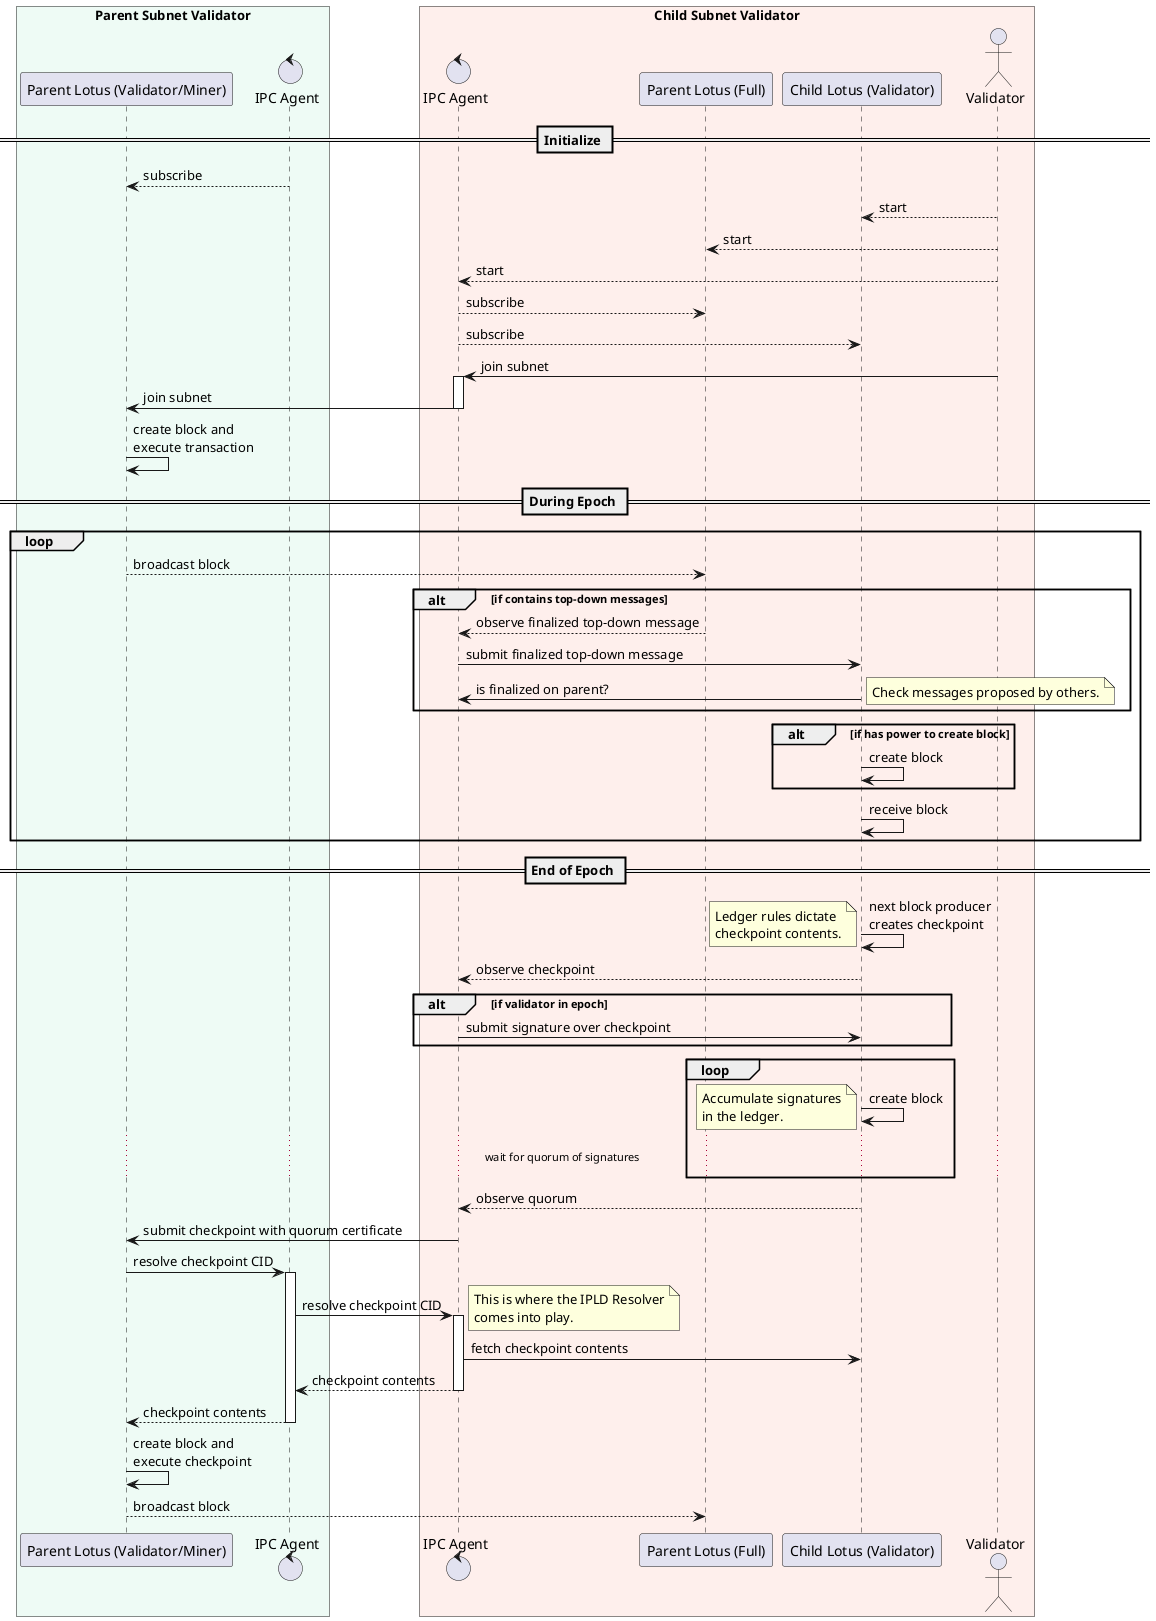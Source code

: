 @startuml Submit Checkpoint
box "Parent Subnet Validator" #EEFBF5
participant "Parent Lotus (Validator/Miner)" as parent_lotus
control     "IPC Agent" as parent_agent
end box

box "Child Subnet Validator" #FEEFEC
control     "IPC Agent" as child_agent
participant "Parent Lotus (Full)" as full_lotus
participant "Child Lotus (Validator)" as child_lotus
actor "Validator" as validator
end box

== Initialize ==

parent_agent --> parent_lotus: subscribe

validator --> child_lotus: start
validator --> full_lotus: start
validator --> child_agent: start

child_agent --> full_lotus: subscribe
child_agent --> child_lotus: subscribe

validator -> child_agent ++: join subnet
child_agent -> parent_lotus --: join subnet
parent_lotus -> parent_lotus: create block and\nexecute transaction

== During Epoch ==

loop
  parent_lotus --> full_lotus: broadcast block
  alt if contains top-down messages
    full_lotus --> child_agent: observe finalized top-down message
    child_agent -> child_lotus: submit finalized top-down message
    child_lotus -> child_agent: is finalized on parent?
    note right
      Check messages proposed by others.
    end note
  end

  alt if has power to create block
    child_lotus -> child_lotus: create block
  end

  child_lotus -> child_lotus: receive block
end

== End of Epoch ==

child_lotus -> child_lotus: next block producer\ncreates checkpoint
note left
  Ledger rules dictate
  checkpoint contents.
end note
child_lotus --> child_agent: observe checkpoint

alt if validator in epoch
  child_agent -> child_lotus: submit signature over checkpoint
end

loop
  child_lotus -> child_lotus: create block
  note left
    Accumulate signatures
    in the ledger.
  end note
  ... wait for quorum of signatures ...
end

child_lotus --> child_agent: observe quorum
child_agent -> parent_lotus: submit checkpoint with quorum certificate

parent_lotus -> parent_agent ++: resolve checkpoint CID
parent_agent -> child_agent ++: resolve checkpoint CID
note right
This is where the IPLD Resolver
comes into play.
end note
child_agent -> child_lotus: fetch checkpoint contents
return checkpoint contents
return checkpoint contents

parent_lotus -> parent_lotus: create block and\nexecute checkpoint
parent_lotus --> full_lotus: broadcast block

@enduml
